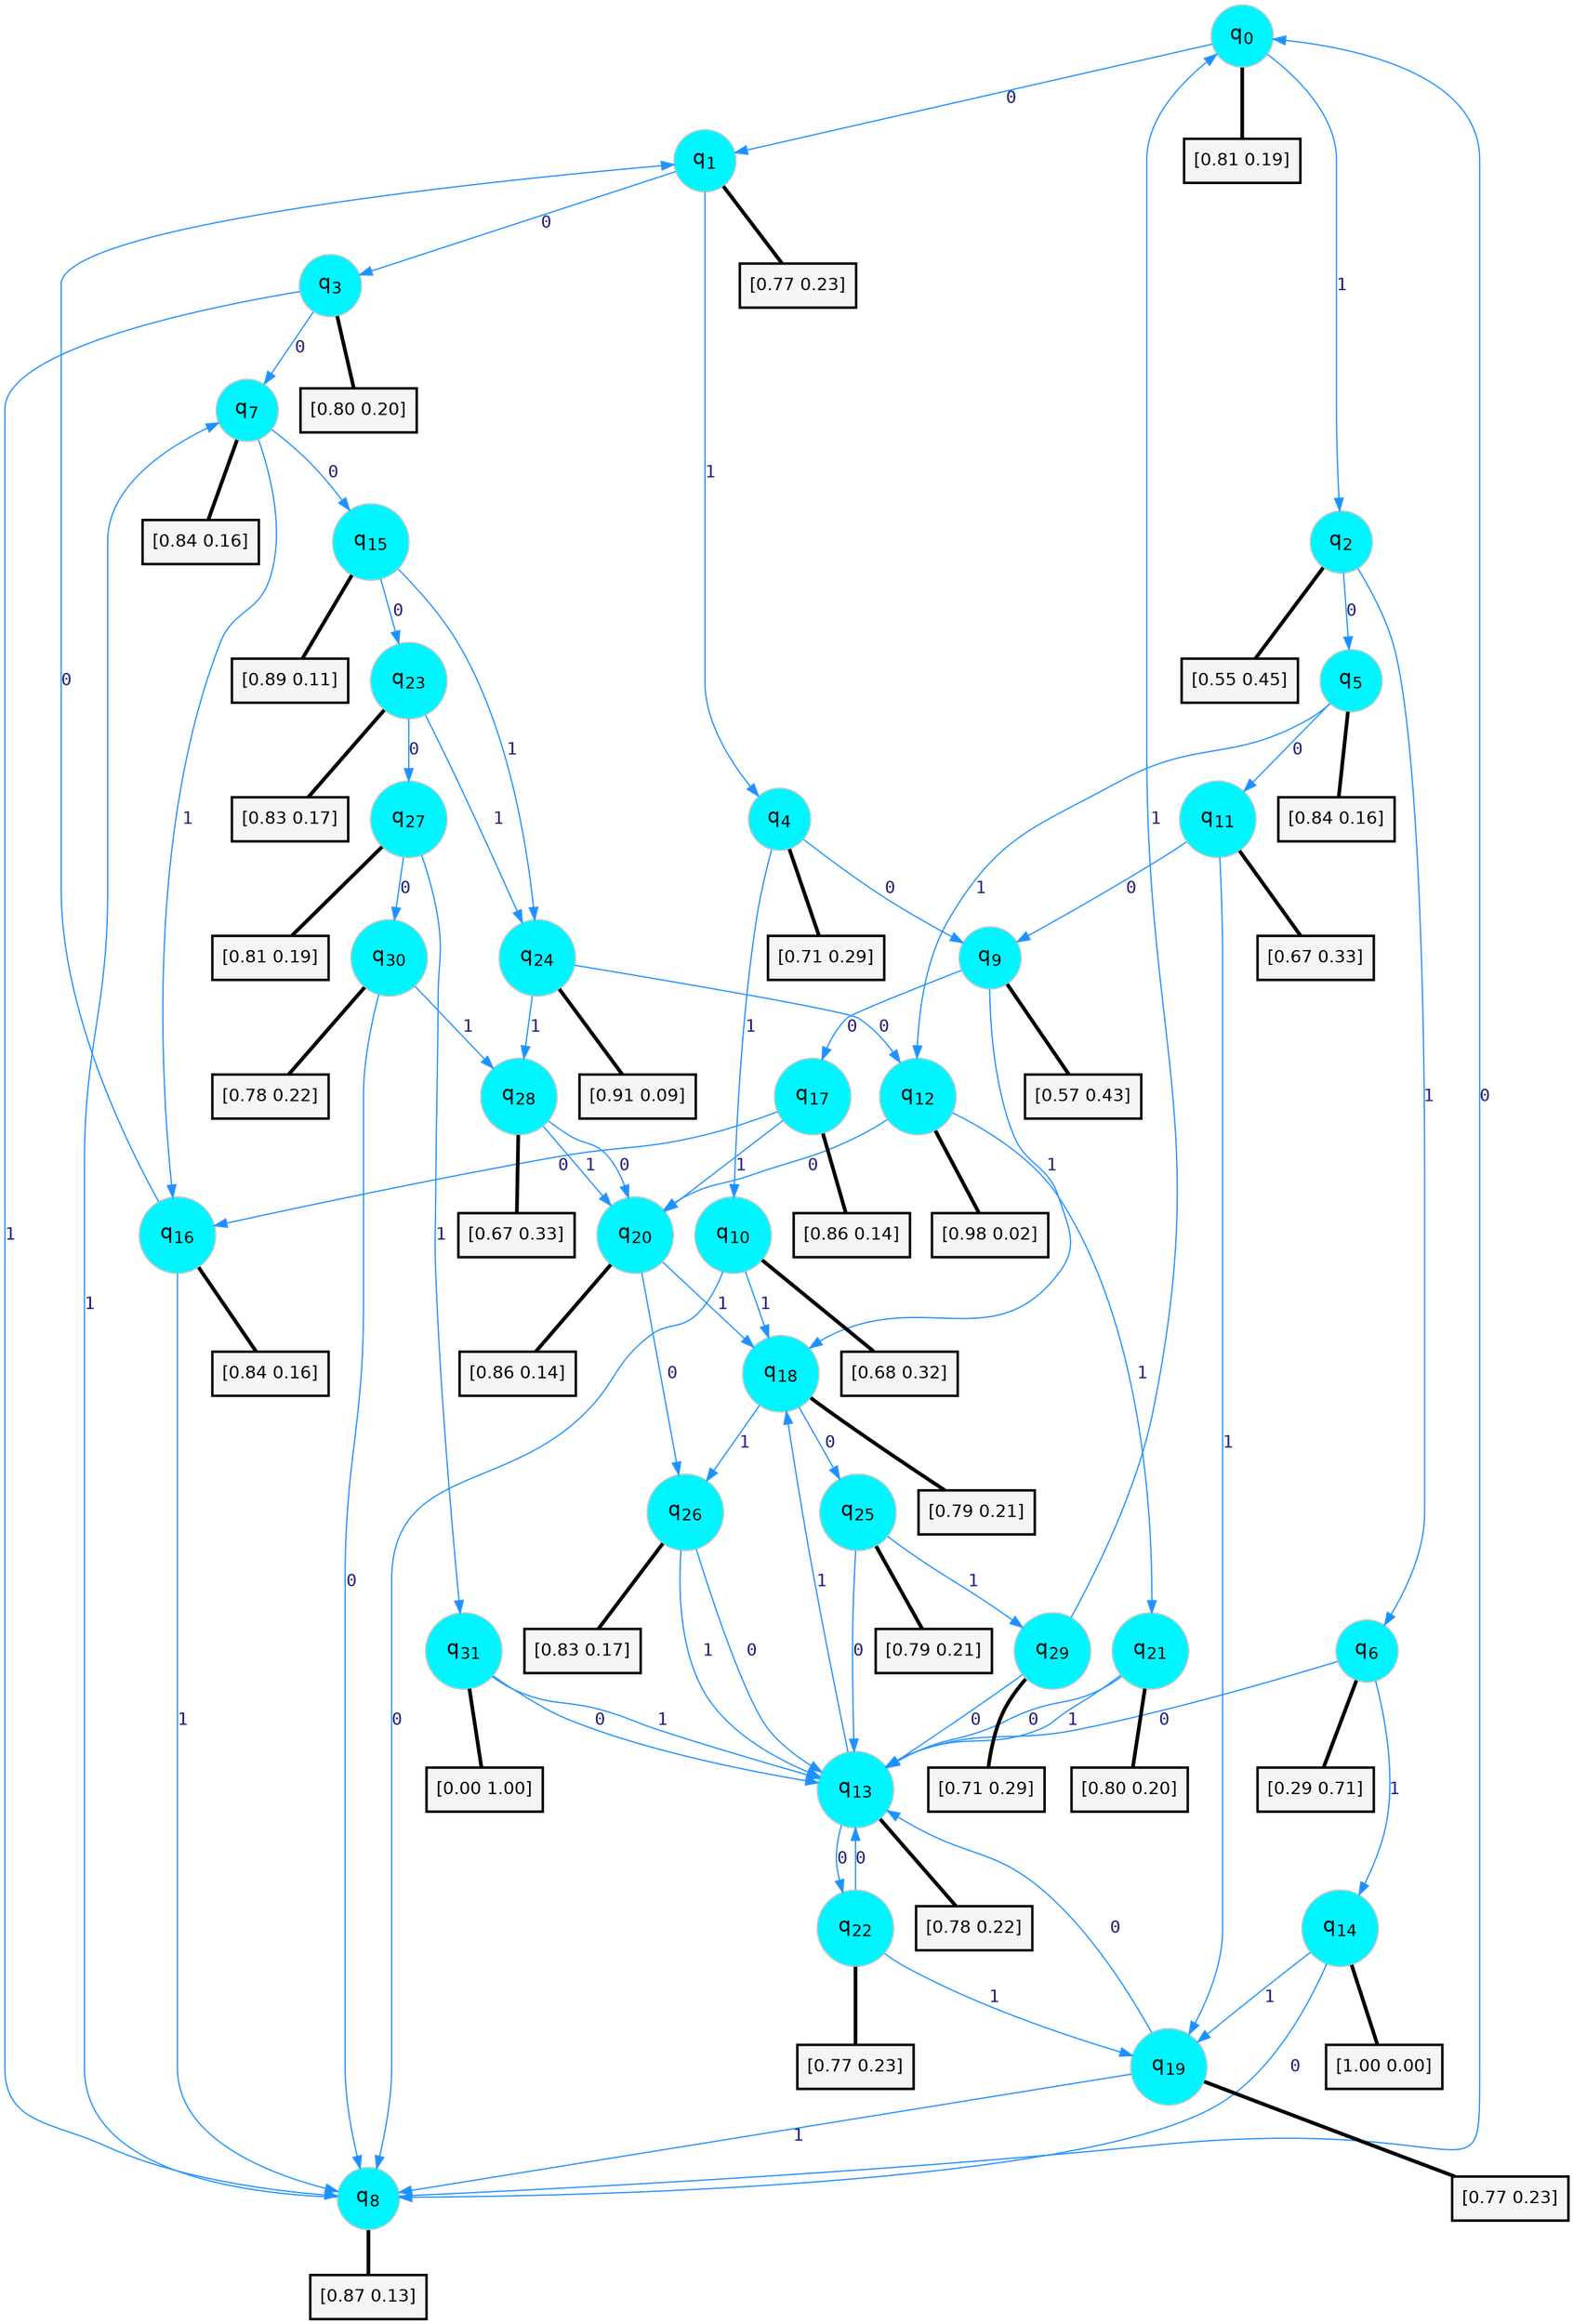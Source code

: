 digraph G {
graph [
bgcolor=transparent, dpi=300, rankdir=TD, size="40,25"];
node [
color=gray, fillcolor=turquoise1, fontcolor=black, fontname=Helvetica, fontsize=16, fontweight=bold, shape=circle, style=filled];
edge [
arrowsize=1, color=dodgerblue1, fontcolor=midnightblue, fontname=courier, fontweight=bold, penwidth=1, style=solid, weight=20];
0[label=<q<SUB>0</SUB>>];
1[label=<q<SUB>1</SUB>>];
2[label=<q<SUB>2</SUB>>];
3[label=<q<SUB>3</SUB>>];
4[label=<q<SUB>4</SUB>>];
5[label=<q<SUB>5</SUB>>];
6[label=<q<SUB>6</SUB>>];
7[label=<q<SUB>7</SUB>>];
8[label=<q<SUB>8</SUB>>];
9[label=<q<SUB>9</SUB>>];
10[label=<q<SUB>10</SUB>>];
11[label=<q<SUB>11</SUB>>];
12[label=<q<SUB>12</SUB>>];
13[label=<q<SUB>13</SUB>>];
14[label=<q<SUB>14</SUB>>];
15[label=<q<SUB>15</SUB>>];
16[label=<q<SUB>16</SUB>>];
17[label=<q<SUB>17</SUB>>];
18[label=<q<SUB>18</SUB>>];
19[label=<q<SUB>19</SUB>>];
20[label=<q<SUB>20</SUB>>];
21[label=<q<SUB>21</SUB>>];
22[label=<q<SUB>22</SUB>>];
23[label=<q<SUB>23</SUB>>];
24[label=<q<SUB>24</SUB>>];
25[label=<q<SUB>25</SUB>>];
26[label=<q<SUB>26</SUB>>];
27[label=<q<SUB>27</SUB>>];
28[label=<q<SUB>28</SUB>>];
29[label=<q<SUB>29</SUB>>];
30[label=<q<SUB>30</SUB>>];
31[label=<q<SUB>31</SUB>>];
32[label="[0.81 0.19]", shape=box,fontcolor=black, fontname=Helvetica, fontsize=14, penwidth=2, fillcolor=whitesmoke,color=black];
33[label="[0.77 0.23]", shape=box,fontcolor=black, fontname=Helvetica, fontsize=14, penwidth=2, fillcolor=whitesmoke,color=black];
34[label="[0.55 0.45]", shape=box,fontcolor=black, fontname=Helvetica, fontsize=14, penwidth=2, fillcolor=whitesmoke,color=black];
35[label="[0.80 0.20]", shape=box,fontcolor=black, fontname=Helvetica, fontsize=14, penwidth=2, fillcolor=whitesmoke,color=black];
36[label="[0.71 0.29]", shape=box,fontcolor=black, fontname=Helvetica, fontsize=14, penwidth=2, fillcolor=whitesmoke,color=black];
37[label="[0.84 0.16]", shape=box,fontcolor=black, fontname=Helvetica, fontsize=14, penwidth=2, fillcolor=whitesmoke,color=black];
38[label="[0.29 0.71]", shape=box,fontcolor=black, fontname=Helvetica, fontsize=14, penwidth=2, fillcolor=whitesmoke,color=black];
39[label="[0.84 0.16]", shape=box,fontcolor=black, fontname=Helvetica, fontsize=14, penwidth=2, fillcolor=whitesmoke,color=black];
40[label="[0.87 0.13]", shape=box,fontcolor=black, fontname=Helvetica, fontsize=14, penwidth=2, fillcolor=whitesmoke,color=black];
41[label="[0.57 0.43]", shape=box,fontcolor=black, fontname=Helvetica, fontsize=14, penwidth=2, fillcolor=whitesmoke,color=black];
42[label="[0.68 0.32]", shape=box,fontcolor=black, fontname=Helvetica, fontsize=14, penwidth=2, fillcolor=whitesmoke,color=black];
43[label="[0.67 0.33]", shape=box,fontcolor=black, fontname=Helvetica, fontsize=14, penwidth=2, fillcolor=whitesmoke,color=black];
44[label="[0.98 0.02]", shape=box,fontcolor=black, fontname=Helvetica, fontsize=14, penwidth=2, fillcolor=whitesmoke,color=black];
45[label="[0.78 0.22]", shape=box,fontcolor=black, fontname=Helvetica, fontsize=14, penwidth=2, fillcolor=whitesmoke,color=black];
46[label="[1.00 0.00]", shape=box,fontcolor=black, fontname=Helvetica, fontsize=14, penwidth=2, fillcolor=whitesmoke,color=black];
47[label="[0.89 0.11]", shape=box,fontcolor=black, fontname=Helvetica, fontsize=14, penwidth=2, fillcolor=whitesmoke,color=black];
48[label="[0.84 0.16]", shape=box,fontcolor=black, fontname=Helvetica, fontsize=14, penwidth=2, fillcolor=whitesmoke,color=black];
49[label="[0.86 0.14]", shape=box,fontcolor=black, fontname=Helvetica, fontsize=14, penwidth=2, fillcolor=whitesmoke,color=black];
50[label="[0.79 0.21]", shape=box,fontcolor=black, fontname=Helvetica, fontsize=14, penwidth=2, fillcolor=whitesmoke,color=black];
51[label="[0.77 0.23]", shape=box,fontcolor=black, fontname=Helvetica, fontsize=14, penwidth=2, fillcolor=whitesmoke,color=black];
52[label="[0.86 0.14]", shape=box,fontcolor=black, fontname=Helvetica, fontsize=14, penwidth=2, fillcolor=whitesmoke,color=black];
53[label="[0.80 0.20]", shape=box,fontcolor=black, fontname=Helvetica, fontsize=14, penwidth=2, fillcolor=whitesmoke,color=black];
54[label="[0.77 0.23]", shape=box,fontcolor=black, fontname=Helvetica, fontsize=14, penwidth=2, fillcolor=whitesmoke,color=black];
55[label="[0.83 0.17]", shape=box,fontcolor=black, fontname=Helvetica, fontsize=14, penwidth=2, fillcolor=whitesmoke,color=black];
56[label="[0.91 0.09]", shape=box,fontcolor=black, fontname=Helvetica, fontsize=14, penwidth=2, fillcolor=whitesmoke,color=black];
57[label="[0.79 0.21]", shape=box,fontcolor=black, fontname=Helvetica, fontsize=14, penwidth=2, fillcolor=whitesmoke,color=black];
58[label="[0.83 0.17]", shape=box,fontcolor=black, fontname=Helvetica, fontsize=14, penwidth=2, fillcolor=whitesmoke,color=black];
59[label="[0.81 0.19]", shape=box,fontcolor=black, fontname=Helvetica, fontsize=14, penwidth=2, fillcolor=whitesmoke,color=black];
60[label="[0.67 0.33]", shape=box,fontcolor=black, fontname=Helvetica, fontsize=14, penwidth=2, fillcolor=whitesmoke,color=black];
61[label="[0.71 0.29]", shape=box,fontcolor=black, fontname=Helvetica, fontsize=14, penwidth=2, fillcolor=whitesmoke,color=black];
62[label="[0.78 0.22]", shape=box,fontcolor=black, fontname=Helvetica, fontsize=14, penwidth=2, fillcolor=whitesmoke,color=black];
63[label="[0.00 1.00]", shape=box,fontcolor=black, fontname=Helvetica, fontsize=14, penwidth=2, fillcolor=whitesmoke,color=black];
0->1 [label=0];
0->2 [label=1];
0->32 [arrowhead=none, penwidth=3,color=black];
1->3 [label=0];
1->4 [label=1];
1->33 [arrowhead=none, penwidth=3,color=black];
2->5 [label=0];
2->6 [label=1];
2->34 [arrowhead=none, penwidth=3,color=black];
3->7 [label=0];
3->8 [label=1];
3->35 [arrowhead=none, penwidth=3,color=black];
4->9 [label=0];
4->10 [label=1];
4->36 [arrowhead=none, penwidth=3,color=black];
5->11 [label=0];
5->12 [label=1];
5->37 [arrowhead=none, penwidth=3,color=black];
6->13 [label=0];
6->14 [label=1];
6->38 [arrowhead=none, penwidth=3,color=black];
7->15 [label=0];
7->16 [label=1];
7->39 [arrowhead=none, penwidth=3,color=black];
8->0 [label=0];
8->7 [label=1];
8->40 [arrowhead=none, penwidth=3,color=black];
9->17 [label=0];
9->18 [label=1];
9->41 [arrowhead=none, penwidth=3,color=black];
10->8 [label=0];
10->18 [label=1];
10->42 [arrowhead=none, penwidth=3,color=black];
11->9 [label=0];
11->19 [label=1];
11->43 [arrowhead=none, penwidth=3,color=black];
12->20 [label=0];
12->21 [label=1];
12->44 [arrowhead=none, penwidth=3,color=black];
13->22 [label=0];
13->18 [label=1];
13->45 [arrowhead=none, penwidth=3,color=black];
14->8 [label=0];
14->19 [label=1];
14->46 [arrowhead=none, penwidth=3,color=black];
15->23 [label=0];
15->24 [label=1];
15->47 [arrowhead=none, penwidth=3,color=black];
16->1 [label=0];
16->8 [label=1];
16->48 [arrowhead=none, penwidth=3,color=black];
17->16 [label=0];
17->20 [label=1];
17->49 [arrowhead=none, penwidth=3,color=black];
18->25 [label=0];
18->26 [label=1];
18->50 [arrowhead=none, penwidth=3,color=black];
19->13 [label=0];
19->8 [label=1];
19->51 [arrowhead=none, penwidth=3,color=black];
20->26 [label=0];
20->18 [label=1];
20->52 [arrowhead=none, penwidth=3,color=black];
21->13 [label=0];
21->13 [label=1];
21->53 [arrowhead=none, penwidth=3,color=black];
22->13 [label=0];
22->19 [label=1];
22->54 [arrowhead=none, penwidth=3,color=black];
23->27 [label=0];
23->24 [label=1];
23->55 [arrowhead=none, penwidth=3,color=black];
24->12 [label=0];
24->28 [label=1];
24->56 [arrowhead=none, penwidth=3,color=black];
25->13 [label=0];
25->29 [label=1];
25->57 [arrowhead=none, penwidth=3,color=black];
26->13 [label=0];
26->13 [label=1];
26->58 [arrowhead=none, penwidth=3,color=black];
27->30 [label=0];
27->31 [label=1];
27->59 [arrowhead=none, penwidth=3,color=black];
28->20 [label=0];
28->20 [label=1];
28->60 [arrowhead=none, penwidth=3,color=black];
29->13 [label=0];
29->0 [label=1];
29->61 [arrowhead=none, penwidth=3,color=black];
30->8 [label=0];
30->28 [label=1];
30->62 [arrowhead=none, penwidth=3,color=black];
31->13 [label=0];
31->13 [label=1];
31->63 [arrowhead=none, penwidth=3,color=black];
}
